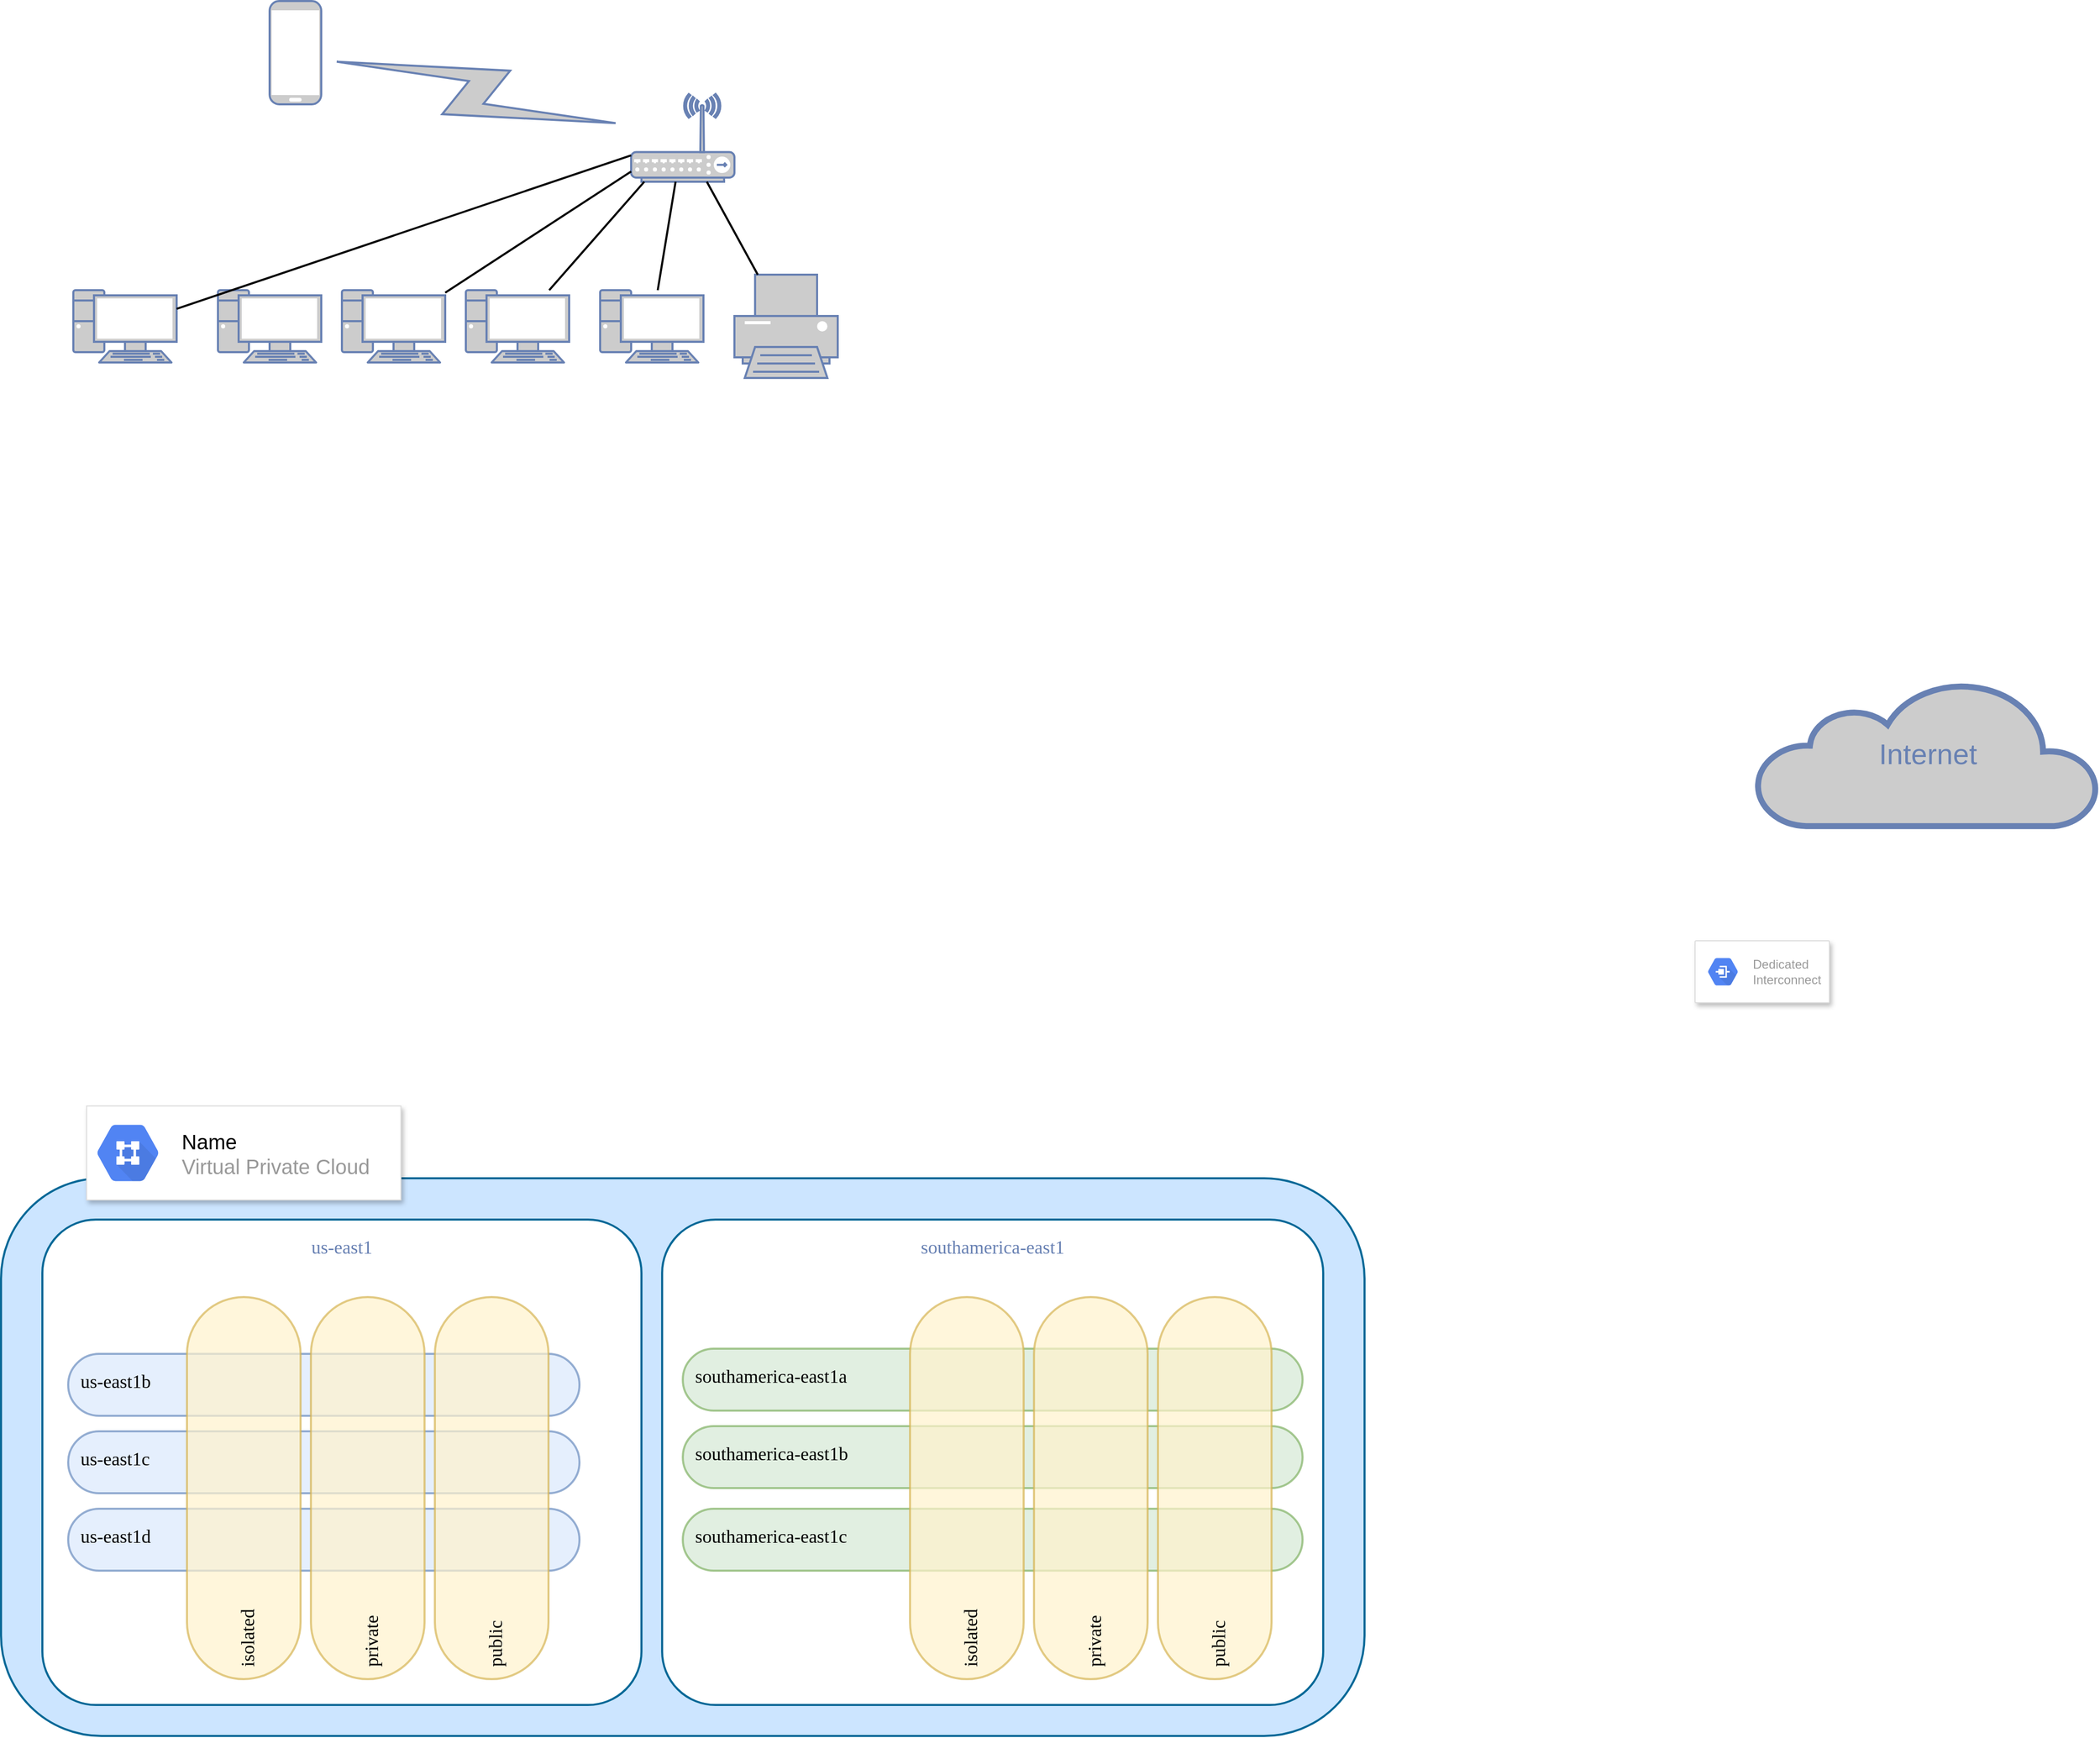 <mxfile version="12.4.7" type="github"><diagram name="Page-1" id="bfe91b75-5d2c-26a0-9c1d-138518896778"><mxGraphModel dx="3420" dy="1338" grid="1" gridSize="10" guides="1" tooltips="1" connect="1" arrows="1" fold="1" page="1" pageScale="1" pageWidth="1100" pageHeight="850" background="#ffffff" math="0" shadow="0"><root><mxCell id="0"/><mxCell id="1" parent="0"/><mxCell id="7c3789c024ecab99-78" value="" style="rounded=1;whiteSpace=wrap;html=1;shadow=0;comic=0;strokeColor=#036897;strokeWidth=2;fillColor=#CCE5FF;fontFamily=Verdana;fontSize=28;fontColor=#6881B3;align=center;arcSize=18;verticalAlign=top;" parent="1" vertex="1"><mxGeometry x="60" y="1170" width="1320" height="540" as="geometry"/></mxCell><mxCell id="7c3789c024ecab99-1" value="" style="fontColor=#0066CC;verticalAlign=top;verticalLabelPosition=bottom;labelPosition=center;align=center;html=1;fillColor=#CCCCCC;strokeColor=#6881B3;gradientColor=none;gradientDirection=north;strokeWidth=2;shape=mxgraph.networks.pc;rounded=0;shadow=0;comic=0;" parent="1" vertex="1"><mxGeometry x="130.0" y="310" width="100" height="70" as="geometry"/></mxCell><mxCell id="7c3789c024ecab99-2" value="" style="fontColor=#0066CC;verticalAlign=top;verticalLabelPosition=bottom;labelPosition=center;align=center;html=1;fillColor=#CCCCCC;strokeColor=#6881B3;gradientColor=none;gradientDirection=north;strokeWidth=2;shape=mxgraph.networks.pc;rounded=0;shadow=0;comic=0;" parent="1" vertex="1"><mxGeometry x="270.0" y="310" width="100" height="70" as="geometry"/></mxCell><mxCell id="7c3789c024ecab99-3" value="" style="fontColor=#0066CC;verticalAlign=top;verticalLabelPosition=bottom;labelPosition=center;align=center;html=1;fillColor=#CCCCCC;strokeColor=#6881B3;gradientColor=none;gradientDirection=north;strokeWidth=2;shape=mxgraph.networks.pc;rounded=0;shadow=0;comic=0;" parent="1" vertex="1"><mxGeometry x="390.0" y="310" width="100" height="70" as="geometry"/></mxCell><mxCell id="7c3789c024ecab99-4" value="" style="fontColor=#0066CC;verticalAlign=top;verticalLabelPosition=bottom;labelPosition=center;align=center;html=1;fillColor=#CCCCCC;strokeColor=#6881B3;gradientColor=none;gradientDirection=north;strokeWidth=2;shape=mxgraph.networks.pc;rounded=0;shadow=0;comic=0;" parent="1" vertex="1"><mxGeometry x="510.0" y="310" width="100" height="70" as="geometry"/></mxCell><mxCell id="7c3789c024ecab99-5" value="" style="fontColor=#0066CC;verticalAlign=top;verticalLabelPosition=bottom;labelPosition=center;align=center;html=1;fillColor=#CCCCCC;strokeColor=#6881B3;gradientColor=none;gradientDirection=north;strokeWidth=2;shape=mxgraph.networks.pc;rounded=0;shadow=0;comic=0;" parent="1" vertex="1"><mxGeometry x="640.0" y="310" width="100" height="70" as="geometry"/></mxCell><mxCell id="7c3789c024ecab99-6" value="" style="fontColor=#0066CC;verticalAlign=top;verticalLabelPosition=bottom;labelPosition=center;align=center;html=1;fillColor=#CCCCCC;strokeColor=#6881B3;gradientColor=none;gradientDirection=north;strokeWidth=2;shape=mxgraph.networks.printer;rounded=0;shadow=0;comic=0;" parent="1" vertex="1"><mxGeometry x="770.0" y="295" width="100" height="100" as="geometry"/></mxCell><mxCell id="7c3789c024ecab99-9" value="" style="fontColor=#0066CC;verticalAlign=top;verticalLabelPosition=bottom;labelPosition=center;align=center;html=1;fillColor=#CCCCCC;strokeColor=#6881B3;gradientColor=none;gradientDirection=north;strokeWidth=2;shape=mxgraph.networks.wireless_hub;rounded=0;shadow=0;comic=0;" parent="1" vertex="1"><mxGeometry x="670.0" y="120" width="100" height="85" as="geometry"/></mxCell><mxCell id="7c3789c024ecab99-13" style="edgeStyle=none;html=1;labelBackgroundColor=none;endArrow=none;endFill=0;strokeWidth=2;fontFamily=Verdana;fontSize=15;fontColor=#036897;" parent="1" source="7c3789c024ecab99-1" target="7c3789c024ecab99-9" edge="1"><mxGeometry relative="1" as="geometry"><mxPoint x="650.0" y="240" as="targetPoint"/></mxGeometry></mxCell><mxCell id="7c3789c024ecab99-14" style="edgeStyle=none;html=1;labelBackgroundColor=none;endArrow=none;endFill=0;strokeWidth=2;fontFamily=Verdana;fontSize=15;fontColor=#036897;" parent="1" source="7c3789c024ecab99-3" target="7c3789c024ecab99-9" edge="1"><mxGeometry relative="1" as="geometry"/></mxCell><mxCell id="7c3789c024ecab99-15" style="edgeStyle=none;html=1;labelBackgroundColor=none;endArrow=none;endFill=0;strokeWidth=2;fontFamily=Verdana;fontSize=15;fontColor=#036897;" parent="1" source="7c3789c024ecab99-4" target="7c3789c024ecab99-9" edge="1"><mxGeometry relative="1" as="geometry"/></mxCell><mxCell id="7c3789c024ecab99-16" style="edgeStyle=none;html=1;labelBackgroundColor=none;endArrow=none;endFill=0;strokeWidth=2;fontFamily=Verdana;fontSize=15;fontColor=#036897;" parent="1" source="7c3789c024ecab99-5" target="7c3789c024ecab99-9" edge="1"><mxGeometry relative="1" as="geometry"/></mxCell><mxCell id="7c3789c024ecab99-17" style="edgeStyle=none;html=1;labelBackgroundColor=none;endArrow=none;endFill=0;strokeWidth=2;fontFamily=Verdana;fontSize=15;fontColor=#036897;" parent="1" source="7c3789c024ecab99-6" target="7c3789c024ecab99-9" edge="1"><mxGeometry relative="1" as="geometry"/></mxCell><mxCell id="7c3789c024ecab99-11" value="" style="html=1;fillColor=#CCCCCC;strokeColor=#6881B3;gradientColor=none;gradientDirection=north;strokeWidth=2;shape=mxgraph.networks.comm_link_edge;html=1;labelBackgroundColor=none;endArrow=none;endFill=0;fontFamily=Verdana;fontSize=20;" parent="1" source="7c3789c024ecab99-9" target="7c3789c024ecab99-12" edge="1"><mxGeometry width="100" height="100" relative="1" as="geometry"><mxPoint x="900.0" y="220" as="sourcePoint"/><mxPoint x="603.0" y="133" as="targetPoint"/></mxGeometry></mxCell><mxCell id="7c3789c024ecab99-12" value="" style="fontColor=#0066CC;verticalAlign=top;verticalLabelPosition=bottom;labelPosition=center;align=center;html=1;fillColor=#CCCCCC;strokeColor=#6881B3;gradientColor=none;gradientDirection=north;strokeWidth=2;shape=mxgraph.networks.mobile;rounded=0;shadow=0;comic=0;" parent="1" vertex="1"><mxGeometry x="320.0" y="30" width="50" height="100" as="geometry"/></mxCell><mxCell id="7c3789c024ecab99-53" value="Internet" style="html=1;fillColor=#CCCCCC;strokeColor=#6881B3;gradientColor=none;gradientDirection=north;strokeWidth=2;shape=mxgraph.networks.cloud;fontColor=#6881B3;rounded=0;shadow=0;comic=0;align=center;fontSize=28;" parent="1" vertex="1"><mxGeometry x="1760" y="689" width="330" height="140" as="geometry"/></mxCell><mxCell id="U4LaeEB2JGTNml4eQ_Fa-3" value="" style="strokeColor=#dddddd;shadow=1;strokeWidth=1;rounded=1;absoluteArcSize=1;arcSize=0;" vertex="1" parent="1"><mxGeometry x="142.87" y="1100" width="304.26" height="91" as="geometry"/></mxCell><mxCell id="U4LaeEB2JGTNml4eQ_Fa-4" value="&lt;font style=&quot;font-size: 20px&quot;&gt;&lt;font color=&quot;#000000&quot; style=&quot;font-size: 20px&quot;&gt;Name&lt;/font&gt;&lt;br&gt;Virtual Private Cloud&lt;/font&gt;" style="dashed=0;connectable=0;html=1;fillColor=#5184F3;strokeColor=none;shape=mxgraph.gcp2.hexIcon;prIcon=virtual_private_cloud;part=1;labelPosition=right;verticalLabelPosition=middle;align=left;verticalAlign=middle;spacingLeft=5;fontColor=#999999;fontSize=12;" vertex="1" parent="U4LaeEB2JGTNml4eQ_Fa-3"><mxGeometry y="0.5" width="90.26" height="80" relative="1" as="geometry"><mxPoint x="-5.13" y="-40" as="offset"/></mxGeometry></mxCell><mxCell id="U4LaeEB2JGTNml4eQ_Fa-5" value="" style="strokeColor=#dddddd;shadow=1;strokeWidth=1;rounded=1;absoluteArcSize=1;arcSize=2;" vertex="1" parent="1"><mxGeometry x="1700" y="940" width="130" height="60" as="geometry"/></mxCell><mxCell id="U4LaeEB2JGTNml4eQ_Fa-6" value="Dedicated&#xa;Interconnect" style="dashed=0;connectable=0;html=1;fillColor=#5184F3;strokeColor=none;shape=mxgraph.gcp2.hexIcon;prIcon=dedicated_interconnect;part=1;labelPosition=right;verticalLabelPosition=middle;align=left;verticalAlign=middle;spacingLeft=5;fontColor=#999999;fontSize=12;" vertex="1" parent="U4LaeEB2JGTNml4eQ_Fa-5"><mxGeometry y="0.5" width="44" height="39" relative="1" as="geometry"><mxPoint x="5" y="-19.5" as="offset"/></mxGeometry></mxCell><mxCell id="U4LaeEB2JGTNml4eQ_Fa-7" value="&lt;font style=&quot;font-size: 18px&quot;&gt;us-east1&lt;/font&gt;" style="rounded=1;whiteSpace=wrap;html=1;shadow=0;comic=0;strokeColor=#036897;strokeWidth=2;fillColor=#FFFFFF;fontFamily=Verdana;fontSize=28;fontColor=#6881B3;align=center;arcSize=11;verticalAlign=top;" vertex="1" parent="1"><mxGeometry x="100" y="1210" width="580" height="470" as="geometry"/></mxCell><mxCell id="U4LaeEB2JGTNml4eQ_Fa-8" value="&lt;font style=&quot;font-size: 18px&quot;&gt;southamerica-east1&lt;/font&gt;" style="rounded=1;whiteSpace=wrap;html=1;shadow=0;comic=0;strokeColor=#036897;strokeWidth=2;fillColor=#FFFFFF;fontFamily=Verdana;fontSize=28;fontColor=#6881B3;align=center;arcSize=11;verticalAlign=top;" vertex="1" parent="1"><mxGeometry x="700" y="1210" width="640" height="470" as="geometry"/></mxCell><mxCell id="U4LaeEB2JGTNml4eQ_Fa-14" value="&lt;font style=&quot;font-size: 18px&quot;&gt;southamerica-east1a&lt;br&gt;&lt;/font&gt;" style="rounded=1;whiteSpace=wrap;html=1;shadow=0;comic=0;strokeColor=#82b366;strokeWidth=2;fillColor=#d5e8d4;fontFamily=Verdana;fontSize=28;align=left;arcSize=50;verticalAlign=top;opacity=70;spacingLeft=10;" vertex="1" parent="1"><mxGeometry x="720" y="1335" width="600" height="60" as="geometry"/></mxCell><mxCell id="U4LaeEB2JGTNml4eQ_Fa-15" value="&lt;font style=&quot;font-size: 18px&quot;&gt;southamerica-east1b&lt;br&gt;&lt;/font&gt;" style="rounded=1;whiteSpace=wrap;html=1;shadow=0;comic=0;strokeColor=#82b366;strokeWidth=2;fillColor=#d5e8d4;fontFamily=Verdana;fontSize=28;align=left;arcSize=50;verticalAlign=top;opacity=70;spacingLeft=10;" vertex="1" parent="1"><mxGeometry x="720" y="1410" width="600" height="60" as="geometry"/></mxCell><mxCell id="U4LaeEB2JGTNml4eQ_Fa-16" value="&lt;font style=&quot;font-size: 18px&quot;&gt;southamerica-east1c&lt;br&gt;&lt;/font&gt;" style="rounded=1;whiteSpace=wrap;html=1;shadow=0;comic=0;strokeColor=#82b366;strokeWidth=2;fillColor=#d5e8d4;fontFamily=Verdana;fontSize=28;align=left;arcSize=50;verticalAlign=top;opacity=70;spacingLeft=10;" vertex="1" parent="1"><mxGeometry x="720" y="1490" width="600" height="60" as="geometry"/></mxCell><mxCell id="U4LaeEB2JGTNml4eQ_Fa-17" value="&lt;font style=&quot;font-size: 18px&quot;&gt;us-east1b&lt;br&gt;&lt;/font&gt;" style="rounded=1;whiteSpace=wrap;html=1;shadow=0;comic=0;strokeColor=#6c8ebf;strokeWidth=2;fillColor=#dae8fc;fontFamily=Verdana;fontSize=28;align=left;arcSize=50;verticalAlign=top;opacity=70;spacingLeft=10;" vertex="1" parent="1"><mxGeometry x="125" y="1340" width="495" height="60" as="geometry"/></mxCell><mxCell id="U4LaeEB2JGTNml4eQ_Fa-18" value="&lt;font style=&quot;font-size: 18px&quot;&gt;us-east1c&lt;br&gt;&lt;/font&gt;" style="rounded=1;whiteSpace=wrap;html=1;shadow=0;comic=0;strokeColor=#6c8ebf;strokeWidth=2;fillColor=#dae8fc;fontFamily=Verdana;fontSize=28;align=left;arcSize=50;verticalAlign=top;opacity=70;spacingLeft=10;" vertex="1" parent="1"><mxGeometry x="125" y="1415" width="495" height="60" as="geometry"/></mxCell><mxCell id="U4LaeEB2JGTNml4eQ_Fa-19" value="&lt;font style=&quot;font-size: 18px&quot;&gt;us-east1d&lt;br&gt;&lt;/font&gt;" style="rounded=1;whiteSpace=wrap;html=1;shadow=0;comic=0;strokeColor=#6c8ebf;strokeWidth=2;fillColor=#dae8fc;fontFamily=Verdana;fontSize=28;align=left;arcSize=50;verticalAlign=top;opacity=70;spacingLeft=10;" vertex="1" parent="1"><mxGeometry x="125" y="1490" width="495" height="60" as="geometry"/></mxCell><mxCell id="U4LaeEB2JGTNml4eQ_Fa-20" value="&lt;font style=&quot;font-size: 18px&quot;&gt;private&lt;br&gt;&lt;/font&gt;" style="rounded=1;whiteSpace=wrap;html=1;shadow=0;comic=0;strokeColor=#d6b656;strokeWidth=2;fillColor=#fff2cc;fontFamily=Verdana;fontSize=28;align=left;arcSize=50;verticalAlign=middle;rotation=-90;opacity=70;spacingTop=0;spacingLeft=10;" vertex="1" parent="1"><mxGeometry x="230" y="1415" width="370" height="110" as="geometry"/></mxCell><mxCell id="U4LaeEB2JGTNml4eQ_Fa-21" value="&lt;font style=&quot;font-size: 18px&quot;&gt;public&lt;br&gt;&lt;/font&gt;" style="rounded=1;whiteSpace=wrap;html=1;shadow=0;comic=0;strokeColor=#d6b656;strokeWidth=2;fillColor=#fff2cc;fontFamily=Verdana;fontSize=28;align=left;arcSize=50;verticalAlign=middle;rotation=-90;opacity=70;spacingTop=0;spacingLeft=10;" vertex="1" parent="1"><mxGeometry x="350" y="1415" width="370" height="110" as="geometry"/></mxCell><mxCell id="U4LaeEB2JGTNml4eQ_Fa-22" value="&lt;font style=&quot;font-size: 18px&quot;&gt;isolated&lt;br&gt;&lt;/font&gt;" style="rounded=1;whiteSpace=wrap;html=1;shadow=0;comic=0;strokeColor=#d6b656;strokeWidth=2;fillColor=#fff2cc;fontFamily=Verdana;fontSize=28;align=left;arcSize=50;verticalAlign=middle;rotation=-90;opacity=70;spacingTop=0;spacingLeft=10;" vertex="1" parent="1"><mxGeometry x="110" y="1415" width="370" height="110" as="geometry"/></mxCell><mxCell id="U4LaeEB2JGTNml4eQ_Fa-23" value="&lt;font style=&quot;font-size: 18px&quot;&gt;private&lt;br&gt;&lt;/font&gt;" style="rounded=1;whiteSpace=wrap;html=1;shadow=0;comic=0;strokeColor=#d6b656;strokeWidth=2;fillColor=#fff2cc;fontFamily=Verdana;fontSize=28;align=left;arcSize=50;verticalAlign=middle;rotation=-90;opacity=70;spacingLeft=10;" vertex="1" parent="1"><mxGeometry x="930" y="1415" width="370" height="110" as="geometry"/></mxCell><mxCell id="U4LaeEB2JGTNml4eQ_Fa-24" value="&lt;font style=&quot;font-size: 18px&quot;&gt;public&lt;br&gt;&lt;/font&gt;" style="rounded=1;whiteSpace=wrap;html=1;shadow=0;comic=0;strokeColor=#d6b656;strokeWidth=2;fillColor=#fff2cc;fontFamily=Verdana;fontSize=28;align=left;arcSize=50;verticalAlign=middle;rotation=-90;opacity=70;spacingLeft=10;" vertex="1" parent="1"><mxGeometry x="1050" y="1415" width="370" height="110" as="geometry"/></mxCell><mxCell id="U4LaeEB2JGTNml4eQ_Fa-25" value="&lt;font style=&quot;font-size: 18px&quot;&gt;isolated&lt;br&gt;&lt;/font&gt;" style="rounded=1;whiteSpace=wrap;html=1;shadow=0;comic=0;strokeColor=#d6b656;strokeWidth=2;fillColor=#fff2cc;fontFamily=Verdana;fontSize=28;align=left;arcSize=50;verticalAlign=middle;rotation=-90;opacity=70;spacingLeft=10;" vertex="1" parent="1"><mxGeometry x="810" y="1415" width="370" height="110" as="geometry"/></mxCell></root></mxGraphModel></diagram></mxfile>